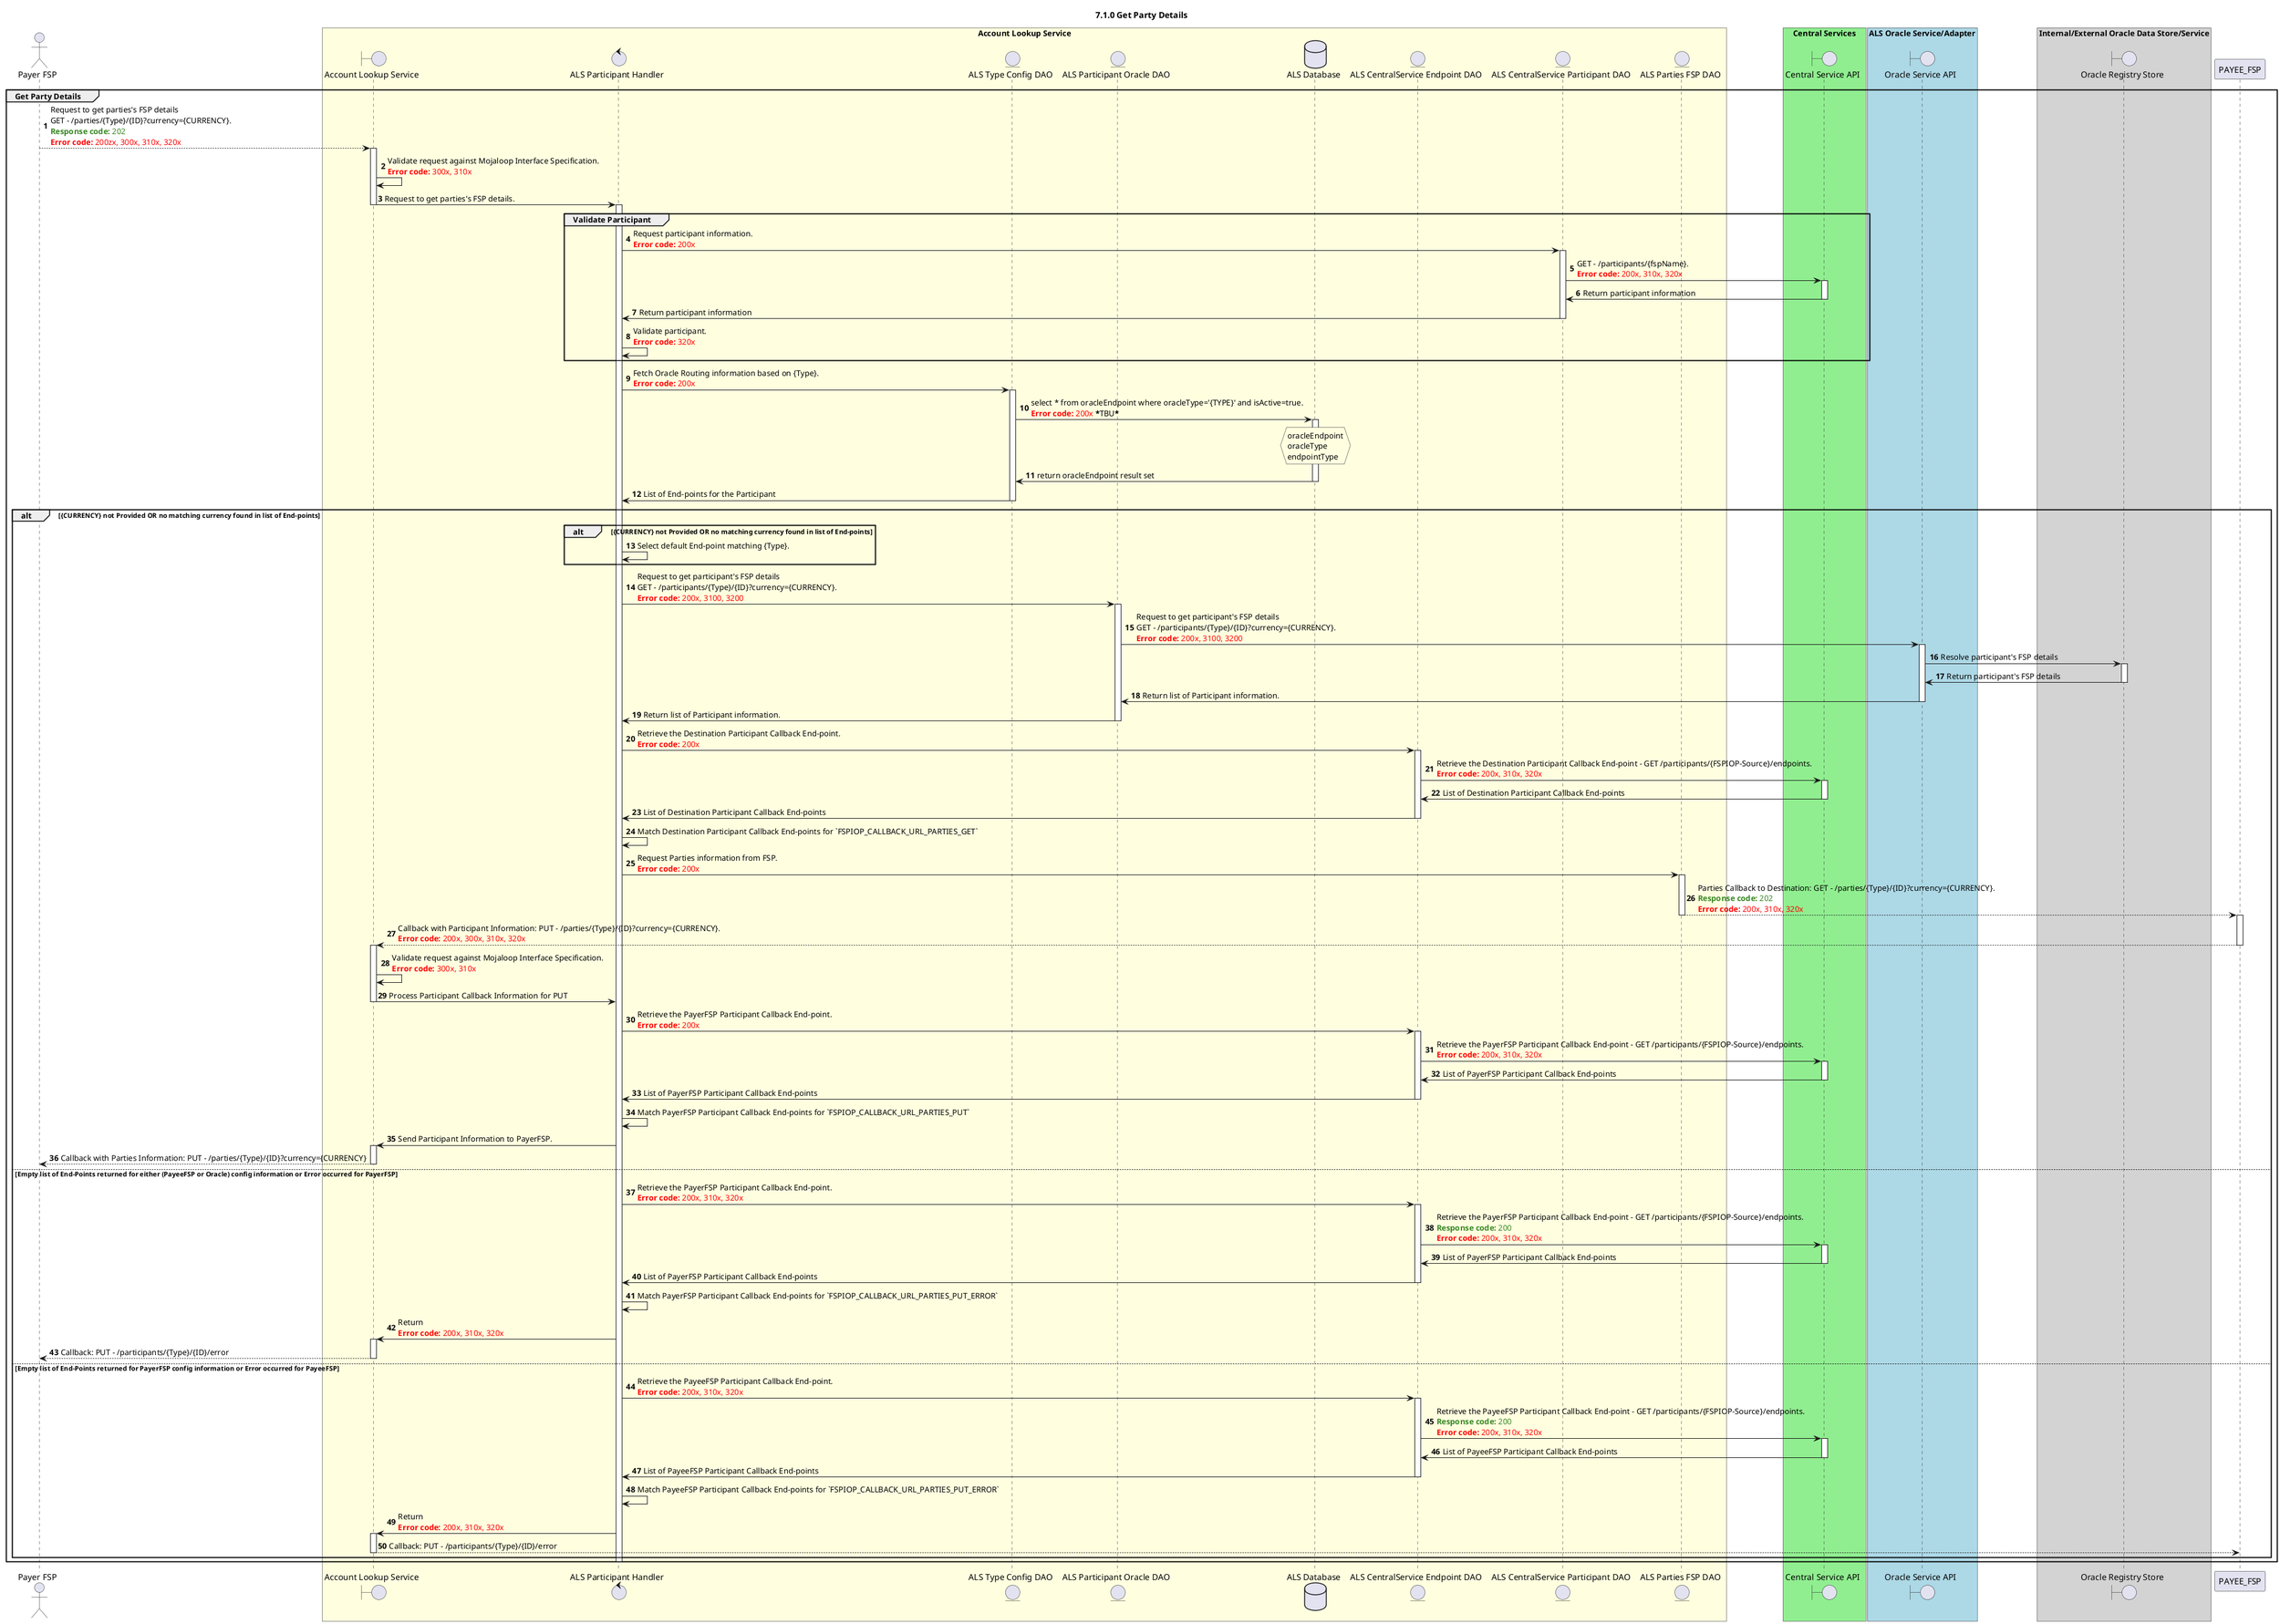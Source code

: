 /'*****
 License
 --------------
 Copyright © 2017 Bill & Melinda Gates Foundation
 The Mojaloop files are made available by the Bill & Melinda Gates Foundation under the Apache License, Version 2.0 (the "License") and you may not use these files except in compliance with the License. You may obtain a copy of the License at
 http://www.apache.org/licenses/LICENSE-2.0
 Unless required by applicable law or agreed to in writing, the Mojaloop files are distributed on an "AS IS" BASIS, WITHOUT WARRANTIES OR CONDITIONS OF ANY KIND, either express or implied. See the License for the specific language governing permissions and limitations under the License.
 Contributors
 --------------
 This is the official list of the Mojaloop project contributors for this file.
 Names of the original copyright holders (individuals or organizations)
 should be listed with a '*' in the first column. People who have
 contributed from an organization can be listed under the organization
 that actually holds the copyright for their contributions (see the
 Gates Foundation organization for an example). Those individuals should have
 their names indented and be marked with a '-'. Email address can be added
 optionally within square brackets <email>.
 * Gates Foundation
 - Name Surname <name.surname@gatesfoundation.com>

 * Rajiv Mothilal <rajiv.mothilal@modusbox.com>
 --------------
 ******'/


@startuml
' declate title
title 7.1.0 Get Party Details

autonumber
' Actor Keys:
' boundary - APIs/Interfaces, etc
' entity - Database Access Objects
' database - Database Persistance Store

' declare actors
actor "Payer FSP" as PAYER_FSP
boundary "Account Lookup Service" as ALS_API
control "ALS Participant Handler" as ALS_PARTICIPANT_HANDLER
entity "ALS Type Config DAO" as ALS_TYPE_ENDPOINT_CONFIG_DAO
entity "ALS CentralService Endpoint DAO" as ALS_CENTRALSERVICE_ENDPOINT_CONFIG_DAO
entity "ALS CentralService Participant DAO" as ALS_CENTRALSERVICE_PARTICIPANT_DAO
entity "ALS Participant Oracle DAO" as ALS_PARTICIPANT_ORACLE_DAO
entity "ALS Parties FSP DAO" as ALS_PARTIES_FSP_DAO
entity "ALS Participant End-Point Oracle DAO" as ALS_PARTICIPANT_ORACLE_DAO
database "ALS Database" as ALS_DB
boundary "Oracle Service API" as ORACLE_API
boundary "Oracle Registry Store" as ORACLE_STORE
boundary "Central Service API" as CENTRALSERVICE_API

box "Account Lookup Service" #LightYellow
participant ALS_API
participant ALS_PARTICIPANT_HANDLER
participant ALS_TYPE_ENDPOINT_CONFIG_DAO
participant ALS_PARTICIPANT_ORACLE_DAO
participant ALS_DB
participant ALS_CENTRALSERVICE_ENDPOINT_CONFIG_DAO
participant ALS_CENTRALSERVICE_PARTICIPANT_DAO
participant ALS_PARTIES_FSP_DAO
end box

box "Central Services" #LightGreen
participant CENTRALSERVICE_API
end box

box "ALS Oracle Service/Adapter" #LightBlue
participant ORACLE_API
end box

box "Internal/External Oracle Data Store/Service" #LightGrey
participant ORACLE_STORE
end box

' START OF FLOW

group Get Party Details
    PAYER_FSP --> ALS_API: Request to get parties's FSP details \nGET - /parties/{Type}/{ID}?currency={CURRENCY}. \n<color #388724><b>Response code:</b> 202</color> \n<color #FF0000><b>Error code:</b> 200zx, 300x, 310x, 320x</color>
    activate ALS_API
    ALS_API -> ALS_API: Validate request against Mojaloop Interface Specification. \n<color #FF0000><b>Error code:</b> 300x, 310x</color>
    ALS_API -> ALS_PARTICIPANT_HANDLER: Request to get parties's FSP details.
    deactivate ALS_API
    activate ALS_PARTICIPANT_HANDLER

    '********************* Validate Participant - START ************************

    group Validate Participant
        ALS_PARTICIPANT_HANDLER -> ALS_CENTRALSERVICE_PARTICIPANT_DAO: Request participant information. \n<color #FF0000><b>Error code:</b> 200x</color>
        activate ALS_CENTRALSERVICE_PARTICIPANT_DAO

        ALS_CENTRALSERVICE_PARTICIPANT_DAO -> CENTRALSERVICE_API: GET - /participants/{fspName}. \n<color #FF0000><b>Error code:</b> 200x, 310x, 320x</color>
        activate CENTRALSERVICE_API
        CENTRALSERVICE_API -> ALS_CENTRALSERVICE_PARTICIPANT_DAO: Return participant information
        deactivate CENTRALSERVICE_API

        ALS_CENTRALSERVICE_PARTICIPANT_DAO -> ALS_PARTICIPANT_HANDLER: Return participant information

        deactivate ALS_CENTRALSERVICE_PARTICIPANT_DAO

        ALS_PARTICIPANT_HANDLER -> ALS_PARTICIPANT_HANDLER: Validate participant. \n<color #FF0000><b>Error code:</b> 320x</color>
    end group

    '********************* Validate Participant - END ************************


    '********************* Retrieve Oracle Routing Information - START ************************

    ALS_PARTICIPANT_HANDLER -> ALS_TYPE_ENDPOINT_CONFIG_DAO: Fetch Oracle Routing information based on {Type}. \n<color #FF0000><b>Error code:</b> 200x</color>
    activate ALS_TYPE_ENDPOINT_CONFIG_DAO


    ALS_TYPE_ENDPOINT_CONFIG_DAO -> ALS_DB: select * from oracleEndpoint where oracleType='{TYPE}' and isActive=true. \n<color #FF0000><b>Error code:</b> 200x</color> *****TBU*****
    activate ALS_DB
        hnote over ALS_DB #lightyellow
                oracleEndpoint
                oracleType
                endpointType
        end note
    ALS_DB -> ALS_TYPE_ENDPOINT_CONFIG_DAO: return oracleEndpoint result set
    deactivate ALS_DB

    ALS_TYPE_ENDPOINT_CONFIG_DAO -> ALS_PARTICIPANT_HANDLER: List of End-points for the Participant
    deactivate ALS_TYPE_ENDPOINT_CONFIG_DAO

    '********************* Retrieve Oracle Routing Information - END ************************

    alt {CURRENCY} not Provided OR no matching currency found in list of End-points

        '********************* Request Oracle Participant Information - START ************************
        alt {CURRENCY} not Provided OR no matching currency found in list of End-points
            ALS_PARTICIPANT_HANDLER -> ALS_PARTICIPANT_HANDLER: Select default End-point matching {Type}.
        end alt

        ALS_PARTICIPANT_HANDLER -> ALS_PARTICIPANT_ORACLE_DAO: Request to get participant's FSP details \nGET - /participants/{Type}/{ID}?currency={CURRENCY}. \n<color #FF0000><b>Error code:</b> 200x, 3100, 3200</color>
        activate ALS_PARTICIPANT_ORACLE_DAO
        ALS_PARTICIPANT_ORACLE_DAO -> ORACLE_API: Request to get participant's FSP details \nGET - /participants/{Type}/{ID}?currency={CURRENCY}. \n<color #FF0000><b>Error code:</b> 200x, 3100, 3200</color>
        activate ORACLE_API

        ORACLE_API -> ORACLE_STORE: Resolve participant's FSP details
        activate ORACLE_STORE
        ORACLE_STORE -> ORACLE_API: Return participant's FSP details
        deactivate ORACLE_STORE

        ORACLE_API -> ALS_PARTICIPANT_ORACLE_DAO: Return list of Participant information.
        deactivate ORACLE_API

        ALS_PARTICIPANT_ORACLE_DAO -> ALS_PARTICIPANT_HANDLER: Return list of Participant information.
        deactivate ALS_PARTICIPANT_ORACLE_DAO

        ALS_PARTICIPANT_HANDLER -> ALS_CENTRALSERVICE_ENDPOINT_CONFIG_DAO: Retrieve the Destination Participant Callback End-point. \n<color #FF0000><b>Error code:</b> 200x</color>
        activate ALS_CENTRALSERVICE_ENDPOINT_CONFIG_DAO
        ALS_CENTRALSERVICE_ENDPOINT_CONFIG_DAO -> CENTRALSERVICE_API: Retrieve the Destination Participant Callback End-point - GET /participants/{FSPIOP-Source}/endpoints. \n<color #FF0000><b>Error code:</b> 200x, 310x, 320x</color>
        activate CENTRALSERVICE_API
        CENTRALSERVICE_API -> ALS_CENTRALSERVICE_ENDPOINT_CONFIG_DAO: List of Destination Participant Callback End-points
        deactivate CENTRALSERVICE_API
        ALS_CENTRALSERVICE_ENDPOINT_CONFIG_DAO -> ALS_PARTICIPANT_HANDLER: List of Destination Participant Callback End-points
        deactivate ALS_CENTRALSERVICE_ENDPOINT_CONFIG_DAO

        ALS_PARTICIPANT_HANDLER -> ALS_PARTICIPANT_HANDLER: Match Destination Participant Callback End-points for `FSPIOP_CALLBACK_URL_PARTIES_GET`

        '********************* Request Oracle Participant Information - END ************************

        '********************* Request Parties Information - START ************************

        ALS_PARTICIPANT_HANDLER -> ALS_PARTIES_FSP_DAO: Request Parties information from FSP.\n<color #FF0000><b>Error code:</b> 200x</color>

        activate ALS_PARTIES_FSP_DAO
        ALS_PARTIES_FSP_DAO --> PAYEE_FSP: Parties Callback to Destination: GET - /parties/{Type}/{ID}?currency={CURRENCY}. \n<color #388724><b>Response code:</b> 202</color> \n<color #FF0000><b>Error code:</b> 200x, 310x, 320x</color>
        deactivate ALS_PARTIES_FSP_DAO
        activate PAYEE_FSP

        PAYEE_FSP --> ALS_API: Callback with Participant Information: PUT - /parties/{Type}/{ID}?currency={CURRENCY}. \n<color #FF0000><b>Error code:</b> 200x, 300x, 310x, 320x</color>
        deactivate PAYEE_FSP

        activate ALS_API
        ALS_API -> ALS_API: Validate request against Mojaloop Interface Specification. \n<color #FF0000><b>Error code:</b> 300x, 310x</color>
        ALS_API -> ALS_PARTICIPANT_HANDLER: Process Participant Callback Information for PUT
        deactivate ALS_API

        '********************* Request Parties Information - END ************************

        '********************* Get PayerFSP Participant Information - START ************************

        ALS_PARTICIPANT_HANDLER -> ALS_CENTRALSERVICE_ENDPOINT_CONFIG_DAO: Retrieve the PayerFSP Participant Callback End-point. \n<color #FF0000><b>Error code:</b> 200x</color>
        activate ALS_CENTRALSERVICE_ENDPOINT_CONFIG_DAO
        ALS_CENTRALSERVICE_ENDPOINT_CONFIG_DAO -> CENTRALSERVICE_API: Retrieve the PayerFSP Participant Callback End-point - GET /participants/{FSPIOP-Source}/endpoints. \n<color #FF0000><b>Error code:</b> 200x, 310x, 320x</color>
        activate CENTRALSERVICE_API
        CENTRALSERVICE_API -> ALS_CENTRALSERVICE_ENDPOINT_CONFIG_DAO: List of PayerFSP Participant Callback End-points
        deactivate CENTRALSERVICE_API
        ALS_CENTRALSERVICE_ENDPOINT_CONFIG_DAO -> ALS_PARTICIPANT_HANDLER: List of PayerFSP Participant Callback End-points
        deactivate ALS_CENTRALSERVICE_ENDPOINT_CONFIG_DAO

        ALS_PARTICIPANT_HANDLER -> ALS_PARTICIPANT_HANDLER: Match PayerFSP Participant Callback End-points for `FSPIOP_CALLBACK_URL_PARTIES_PUT`

        '********************* Get PayerFSP Participant Information - END ************************

        ALS_PARTICIPANT_HANDLER -> ALS_API: Send Participant Information to PayerFSP.
        activate ALS_API
        ALS_API --> PAYER_FSP: Callback with Parties Information: PUT - /parties/{Type}/{ID}?currency={CURRENCY}
        deactivate ALS_API

    else Empty list of End-Points returned for either (PayeeFSP or Oracle) config information or Error occurred for PayerFSP

        '********************* Get PayerFSP Participant Information - START ************************

        ALS_PARTICIPANT_HANDLER -> ALS_CENTRALSERVICE_ENDPOINT_CONFIG_DAO: Retrieve the PayerFSP Participant Callback End-point. \n<color #FF0000><b>Error code:</b> 200x, 310x, 320x</color>
        activate ALS_CENTRALSERVICE_ENDPOINT_CONFIG_DAO
        ALS_CENTRALSERVICE_ENDPOINT_CONFIG_DAO -> CENTRALSERVICE_API: Retrieve the PayerFSP Participant Callback End-point - GET /participants/{FSPIOP-Source}/endpoints. \n<color #388724><b>Response code:</b> 200</color> \n<color #FF0000><b>Error code:</b> 200x, 310x, 320x</color>
        activate CENTRALSERVICE_API
        CENTRALSERVICE_API -> ALS_CENTRALSERVICE_ENDPOINT_CONFIG_DAO: List of PayerFSP Participant Callback End-points
        deactivate CENTRALSERVICE_API
        ALS_CENTRALSERVICE_ENDPOINT_CONFIG_DAO -> ALS_PARTICIPANT_HANDLER: List of PayerFSP Participant Callback End-points
        deactivate ALS_CENTRALSERVICE_ENDPOINT_CONFIG_DAO

        ALS_PARTICIPANT_HANDLER -> ALS_PARTICIPANT_HANDLER: Match PayerFSP Participant Callback End-points for `FSPIOP_CALLBACK_URL_PARTIES_PUT_ERROR`

        '********************* Get PayerFSP Participant Information - END ************************

        ALS_PARTICIPANT_HANDLER -> ALS_API: Return \n<color #FF0000><b>Error code:</b> 200x, 310x, 320x</color>
        activate ALS_API
        ALS_API --> PAYER_FSP: Callback: PUT - /participants/{Type}/{ID}/error
        deactivate ALS_API
    else Empty list of End-Points returned for PayerFSP config information or Error occurred for PayeeFSP

            '********************* Get PayeeFSP Participant Information - START ************************

            ALS_PARTICIPANT_HANDLER -> ALS_CENTRALSERVICE_ENDPOINT_CONFIG_DAO: Retrieve the PayeeFSP Participant Callback End-point. \n<color #FF0000><b>Error code:</b> 200x, 310x, 320x</color>
            activate ALS_CENTRALSERVICE_ENDPOINT_CONFIG_DAO
            ALS_CENTRALSERVICE_ENDPOINT_CONFIG_DAO -> CENTRALSERVICE_API: Retrieve the PayeeFSP Participant Callback End-point - GET /participants/{FSPIOP-Source}/endpoints. \n<color #388724><b>Response code:</b> 200</color> \n<color #FF0000><b>Error code:</b> 200x, 310x, 320x</color>
            activate CENTRALSERVICE_API
            CENTRALSERVICE_API -> ALS_CENTRALSERVICE_ENDPOINT_CONFIG_DAO: List of PayeeFSP Participant Callback End-points
            deactivate CENTRALSERVICE_API
            ALS_CENTRALSERVICE_ENDPOINT_CONFIG_DAO -> ALS_PARTICIPANT_HANDLER: List of PayeeFSP Participant Callback End-points
            deactivate ALS_CENTRALSERVICE_ENDPOINT_CONFIG_DAO

            ALS_PARTICIPANT_HANDLER -> ALS_PARTICIPANT_HANDLER: Match PayeeFSP Participant Callback End-points for `FSPIOP_CALLBACK_URL_PARTIES_PUT_ERROR`

            '********************* Get PayerFSP Participant Information - END ************************

            ALS_PARTICIPANT_HANDLER -> ALS_API: Return \n<color #FF0000><b>Error code:</b> 200x, 310x, 320x</color>
            activate ALS_API
            ALS_API --> PAYEE_FSP: Callback: PUT - /participants/{Type}/{ID}/error
            deactivate ALS_API
        end alt

    deactivate ALS_PARTICIPANT_HANDLER
end
@enduml
